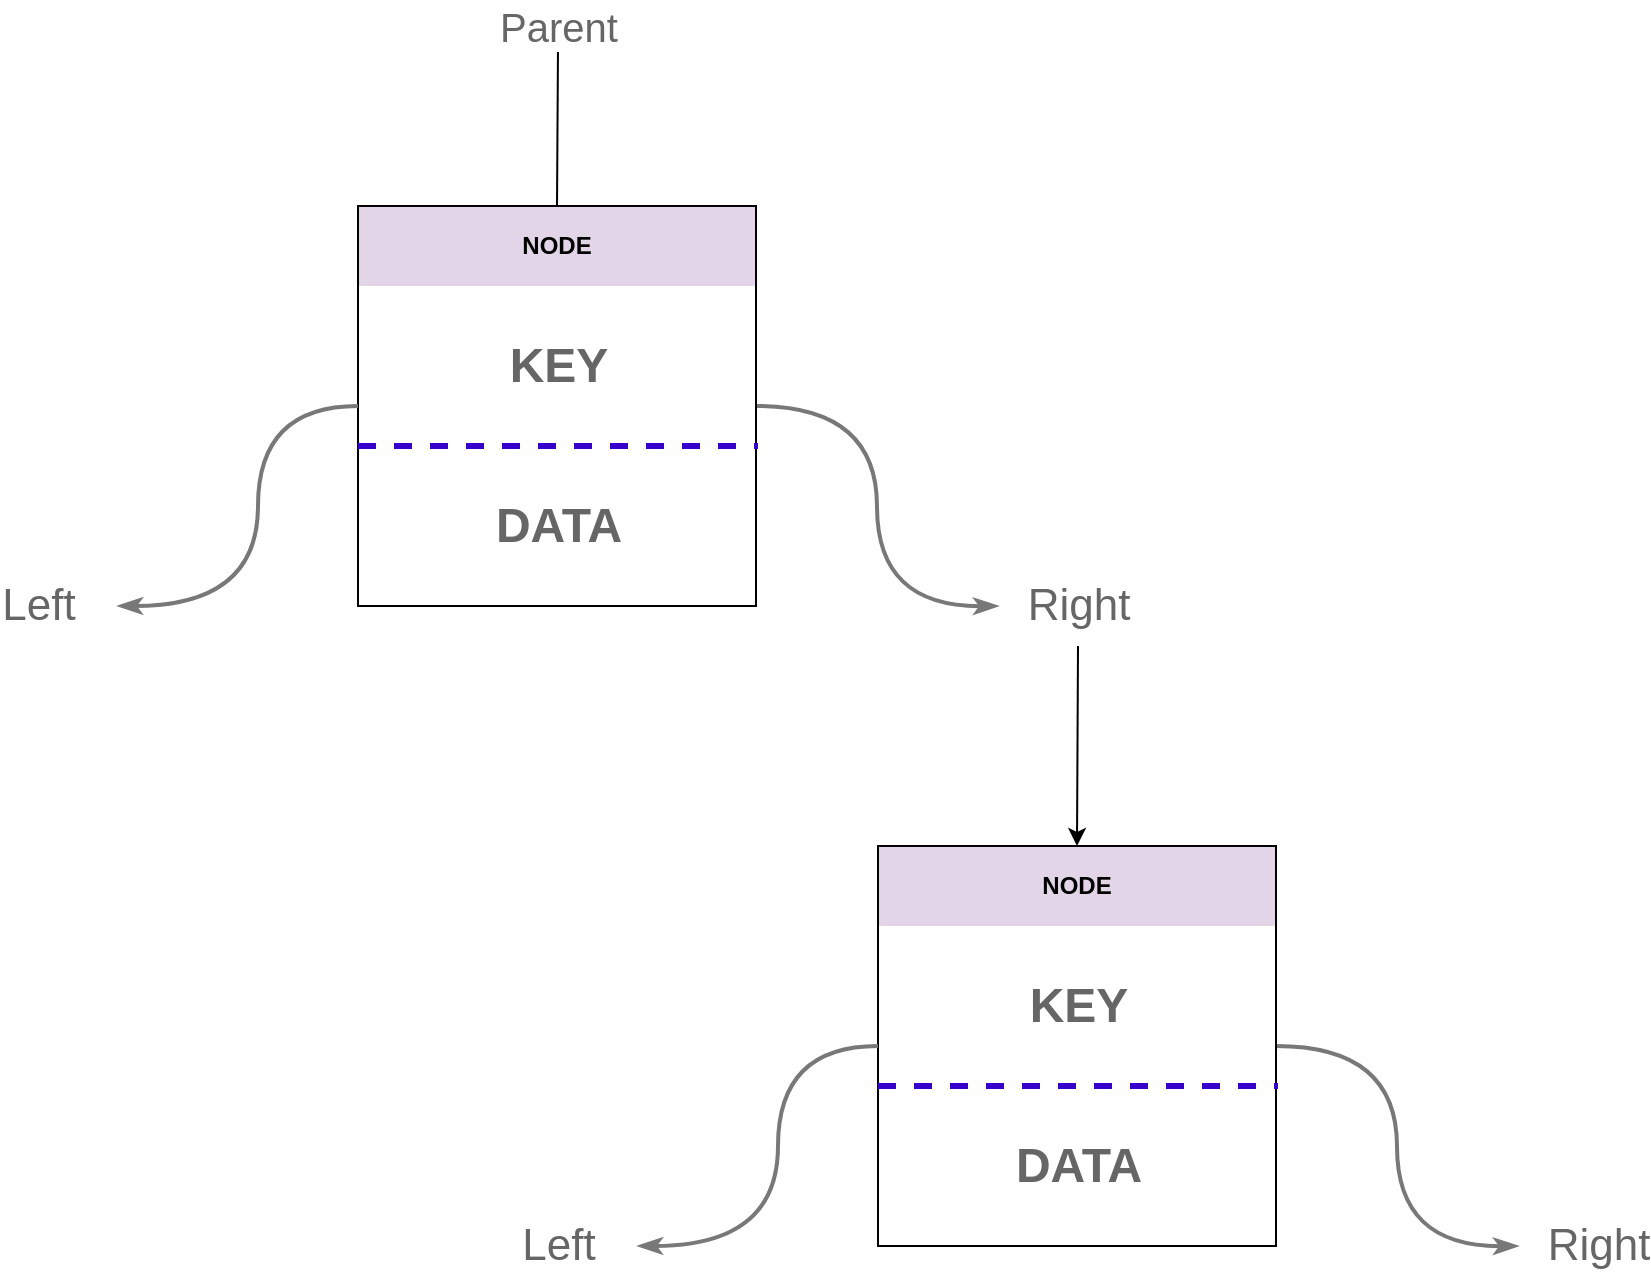 <mxfile version="21.1.2" type="github">
  <diagram id="C5RBs43oDa-KdzZeNtuy" name="Page-1">
    <mxGraphModel dx="1372" dy="794" grid="1" gridSize="10" guides="1" tooltips="1" connect="1" arrows="1" fold="1" page="1" pageScale="1" pageWidth="827" pageHeight="1169" math="0" shadow="0">
      <root>
        <mxCell id="WIyWlLk6GJQsqaUBKTNV-0" />
        <mxCell id="WIyWlLk6GJQsqaUBKTNV-1" parent="WIyWlLk6GJQsqaUBKTNV-0" />
        <mxCell id="xLBkXgFRcOoAtG9UWpsu-11" value="&lt;div style=&quot;font-size: 20px;&quot;&gt;Parent&lt;/div&gt;" style="rounded=0;orthogonalLoop=1;jettySize=auto;html=1;exitX=0.5;exitY=0;exitDx=0;exitDy=0;strokeColor=default;endArrow=none;endFill=0;fontSize=20;fontColor=#666666;fontStyle=0" edge="1" parent="WIyWlLk6GJQsqaUBKTNV-1" source="xLBkXgFRcOoAtG9UWpsu-0">
          <mxGeometry x="1" y="10" relative="1" as="geometry">
            <mxPoint x="420" y="40" as="targetPoint" />
            <mxPoint x="10" y="-10" as="offset" />
          </mxGeometry>
        </mxCell>
        <mxCell id="xLBkXgFRcOoAtG9UWpsu-12" value="&lt;font style=&quot;font-size: 22px;&quot; color=&quot;#666666&quot;&gt;Right&lt;/font&gt;" style="edgeStyle=orthogonalEdgeStyle;rounded=0;orthogonalLoop=1;jettySize=auto;html=1;exitX=1;exitY=0.5;exitDx=0;exitDy=0;endArrow=classicThin;endFill=1;strokeWidth=2;strokeColor=#787878;curved=1;" edge="1" parent="WIyWlLk6GJQsqaUBKTNV-1" source="xLBkXgFRcOoAtG9UWpsu-0">
          <mxGeometry x="1" y="40" relative="1" as="geometry">
            <mxPoint x="640" y="320" as="targetPoint" />
            <mxPoint x="40" y="40" as="offset" />
          </mxGeometry>
        </mxCell>
        <mxCell id="xLBkXgFRcOoAtG9UWpsu-0" value="NODE" style="swimlane;whiteSpace=wrap;html=1;startSize=40;fillColor=#e1d5e7;strokeColor=default;direction=east;rounded=0;shadow=0;glass=0;swimlaneLine=0;" vertex="1" parent="WIyWlLk6GJQsqaUBKTNV-1">
          <mxGeometry x="320" y="120" width="199" height="200" as="geometry" />
        </mxCell>
        <mxCell id="xLBkXgFRcOoAtG9UWpsu-6" value="KEY" style="text;html=1;align=center;verticalAlign=middle;resizable=0;points=[];autosize=1;strokeColor=none;fillColor=none;fontSize=24;horizontal=1;fontStyle=1;fontColor=#666666;labelBackgroundColor=none;" vertex="1" parent="xLBkXgFRcOoAtG9UWpsu-0">
          <mxGeometry x="64.5" y="60" width="70" height="40" as="geometry" />
        </mxCell>
        <mxCell id="xLBkXgFRcOoAtG9UWpsu-8" value="DATA" style="text;html=1;align=center;verticalAlign=middle;resizable=0;points=[];autosize=1;strokeColor=none;fillColor=none;fontSize=24;horizontal=1;fontStyle=1;fontColor=#666666;labelBackgroundColor=none;" vertex="1" parent="xLBkXgFRcOoAtG9UWpsu-0">
          <mxGeometry x="54.5" y="140" width="90" height="40" as="geometry" />
        </mxCell>
        <mxCell id="xLBkXgFRcOoAtG9UWpsu-13" value="&lt;font style=&quot;font-size: 22px;&quot; color=&quot;#666666&quot;&gt;Left&lt;/font&gt;" style="edgeStyle=orthogonalEdgeStyle;rounded=0;orthogonalLoop=1;jettySize=auto;html=1;exitX=1;exitY=0.5;exitDx=0;exitDy=0;endArrow=classicThin;endFill=1;strokeWidth=2;strokeColor=#787878;curved=1;" edge="1" parent="xLBkXgFRcOoAtG9UWpsu-0">
          <mxGeometry x="1" y="40" relative="1" as="geometry">
            <mxPoint x="-120" y="200" as="targetPoint" />
            <mxPoint y="100" as="sourcePoint" />
            <mxPoint x="-40" y="-40" as="offset" />
            <Array as="points">
              <mxPoint x="-50" y="100" />
              <mxPoint x="-50" y="200" />
            </Array>
          </mxGeometry>
        </mxCell>
        <mxCell id="xLBkXgFRcOoAtG9UWpsu-5" value="" style="endArrow=none;html=1;rounded=0;strokeWidth=3;strokeColor=#3700CC;dashed=1;fillColor=#6a00ff;" edge="1" parent="WIyWlLk6GJQsqaUBKTNV-1">
          <mxGeometry width="50" height="50" relative="1" as="geometry">
            <mxPoint x="320" y="240" as="sourcePoint" />
            <mxPoint x="520" y="240" as="targetPoint" />
          </mxGeometry>
        </mxCell>
        <mxCell id="xLBkXgFRcOoAtG9UWpsu-24" value="&lt;font style=&quot;font-size: 22px;&quot; color=&quot;#666666&quot;&gt;Right&lt;/font&gt;" style="edgeStyle=orthogonalEdgeStyle;rounded=0;orthogonalLoop=1;jettySize=auto;html=1;exitX=1;exitY=0.5;exitDx=0;exitDy=0;endArrow=classicThin;endFill=1;strokeWidth=2;strokeColor=#787878;curved=1;" edge="1" source="xLBkXgFRcOoAtG9UWpsu-25" parent="WIyWlLk6GJQsqaUBKTNV-1">
          <mxGeometry x="1" y="40" relative="1" as="geometry">
            <mxPoint x="900" y="640" as="targetPoint" />
            <mxPoint x="40" y="40" as="offset" />
          </mxGeometry>
        </mxCell>
        <mxCell id="xLBkXgFRcOoAtG9UWpsu-25" value="NODE" style="swimlane;whiteSpace=wrap;html=1;startSize=40;fillColor=#e1d5e7;strokeColor=default;direction=east;rounded=0;shadow=0;glass=0;swimlaneLine=0;" vertex="1" parent="WIyWlLk6GJQsqaUBKTNV-1">
          <mxGeometry x="580" y="440" width="199" height="200" as="geometry" />
        </mxCell>
        <mxCell id="xLBkXgFRcOoAtG9UWpsu-26" value="KEY" style="text;html=1;align=center;verticalAlign=middle;resizable=0;points=[];autosize=1;strokeColor=none;fillColor=none;fontSize=24;horizontal=1;fontStyle=1;fontColor=#666666;labelBackgroundColor=none;" vertex="1" parent="xLBkXgFRcOoAtG9UWpsu-25">
          <mxGeometry x="64.5" y="60" width="70" height="40" as="geometry" />
        </mxCell>
        <mxCell id="xLBkXgFRcOoAtG9UWpsu-27" value="DATA" style="text;html=1;align=center;verticalAlign=middle;resizable=0;points=[];autosize=1;strokeColor=none;fillColor=none;fontSize=24;horizontal=1;fontStyle=1;fontColor=#666666;labelBackgroundColor=none;" vertex="1" parent="xLBkXgFRcOoAtG9UWpsu-25">
          <mxGeometry x="54.5" y="140" width="90" height="40" as="geometry" />
        </mxCell>
        <mxCell id="xLBkXgFRcOoAtG9UWpsu-28" value="&lt;font style=&quot;font-size: 22px;&quot; color=&quot;#666666&quot;&gt;Left&lt;/font&gt;" style="edgeStyle=orthogonalEdgeStyle;rounded=0;orthogonalLoop=1;jettySize=auto;html=1;exitX=1;exitY=0.5;exitDx=0;exitDy=0;endArrow=classicThin;endFill=1;strokeWidth=2;strokeColor=#787878;curved=1;" edge="1" parent="xLBkXgFRcOoAtG9UWpsu-25">
          <mxGeometry x="1" y="40" relative="1" as="geometry">
            <mxPoint x="-120" y="200" as="targetPoint" />
            <mxPoint y="100" as="sourcePoint" />
            <mxPoint x="-40" y="-40" as="offset" />
            <Array as="points">
              <mxPoint x="-50" y="100" />
              <mxPoint x="-50" y="200" />
            </Array>
          </mxGeometry>
        </mxCell>
        <mxCell id="xLBkXgFRcOoAtG9UWpsu-29" value="" style="endArrow=none;html=1;rounded=0;strokeWidth=3;strokeColor=#3700CC;dashed=1;fillColor=#6a00ff;" edge="1" parent="WIyWlLk6GJQsqaUBKTNV-1">
          <mxGeometry width="50" height="50" relative="1" as="geometry">
            <mxPoint x="580" y="560" as="sourcePoint" />
            <mxPoint x="780" y="560" as="targetPoint" />
          </mxGeometry>
        </mxCell>
        <mxCell id="xLBkXgFRcOoAtG9UWpsu-33" value="" style="edgeStyle=none;orthogonalLoop=1;jettySize=auto;html=1;rounded=0;entryX=0.5;entryY=0;entryDx=0;entryDy=0;" edge="1" parent="WIyWlLk6GJQsqaUBKTNV-1" target="xLBkXgFRcOoAtG9UWpsu-25">
          <mxGeometry width="100" relative="1" as="geometry">
            <mxPoint x="680" y="340" as="sourcePoint" />
            <mxPoint x="740" y="360" as="targetPoint" />
            <Array as="points" />
          </mxGeometry>
        </mxCell>
      </root>
    </mxGraphModel>
  </diagram>
</mxfile>
